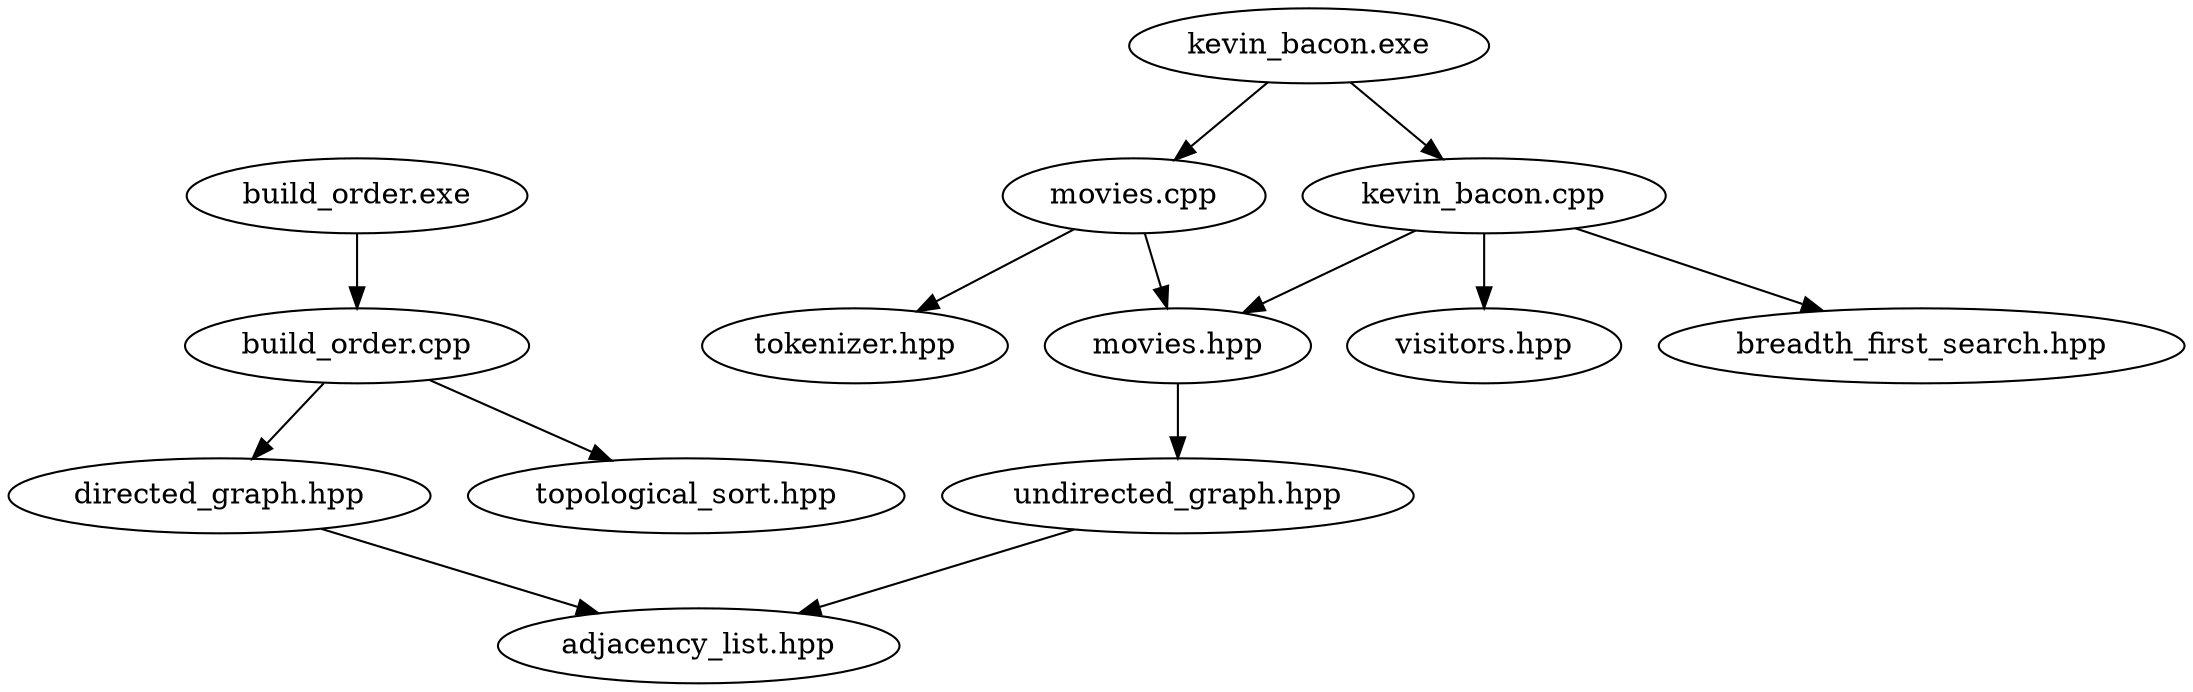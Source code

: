 digraph {
    "undirected_graph.hpp" -> "adjacency_list.hpp";
    "directed_graph.hpp" -> "adjacency_list.hpp";
    "movies.hpp" -> "undirected_graph.hpp";
    "movies.cpp" -> "movies.hpp";
    "movies.cpp" -> "tokenizer.hpp";
    "kevin_bacon.cpp" -> "movies.hpp";
    "kevin_bacon.cpp" -> "visitors.hpp";
    "kevin_bacon.cpp" -> "breadth_first_search.hpp"
    "kevin_bacon.exe" -> "movies.cpp"
    "kevin_bacon.exe" -> "kevin_bacon.cpp"
    "build_order.cpp" -> "directed_graph.hpp";
    "build_order.cpp" -> "topological_sort.hpp";
    "build_order.exe" -> "build_order.cpp";
}